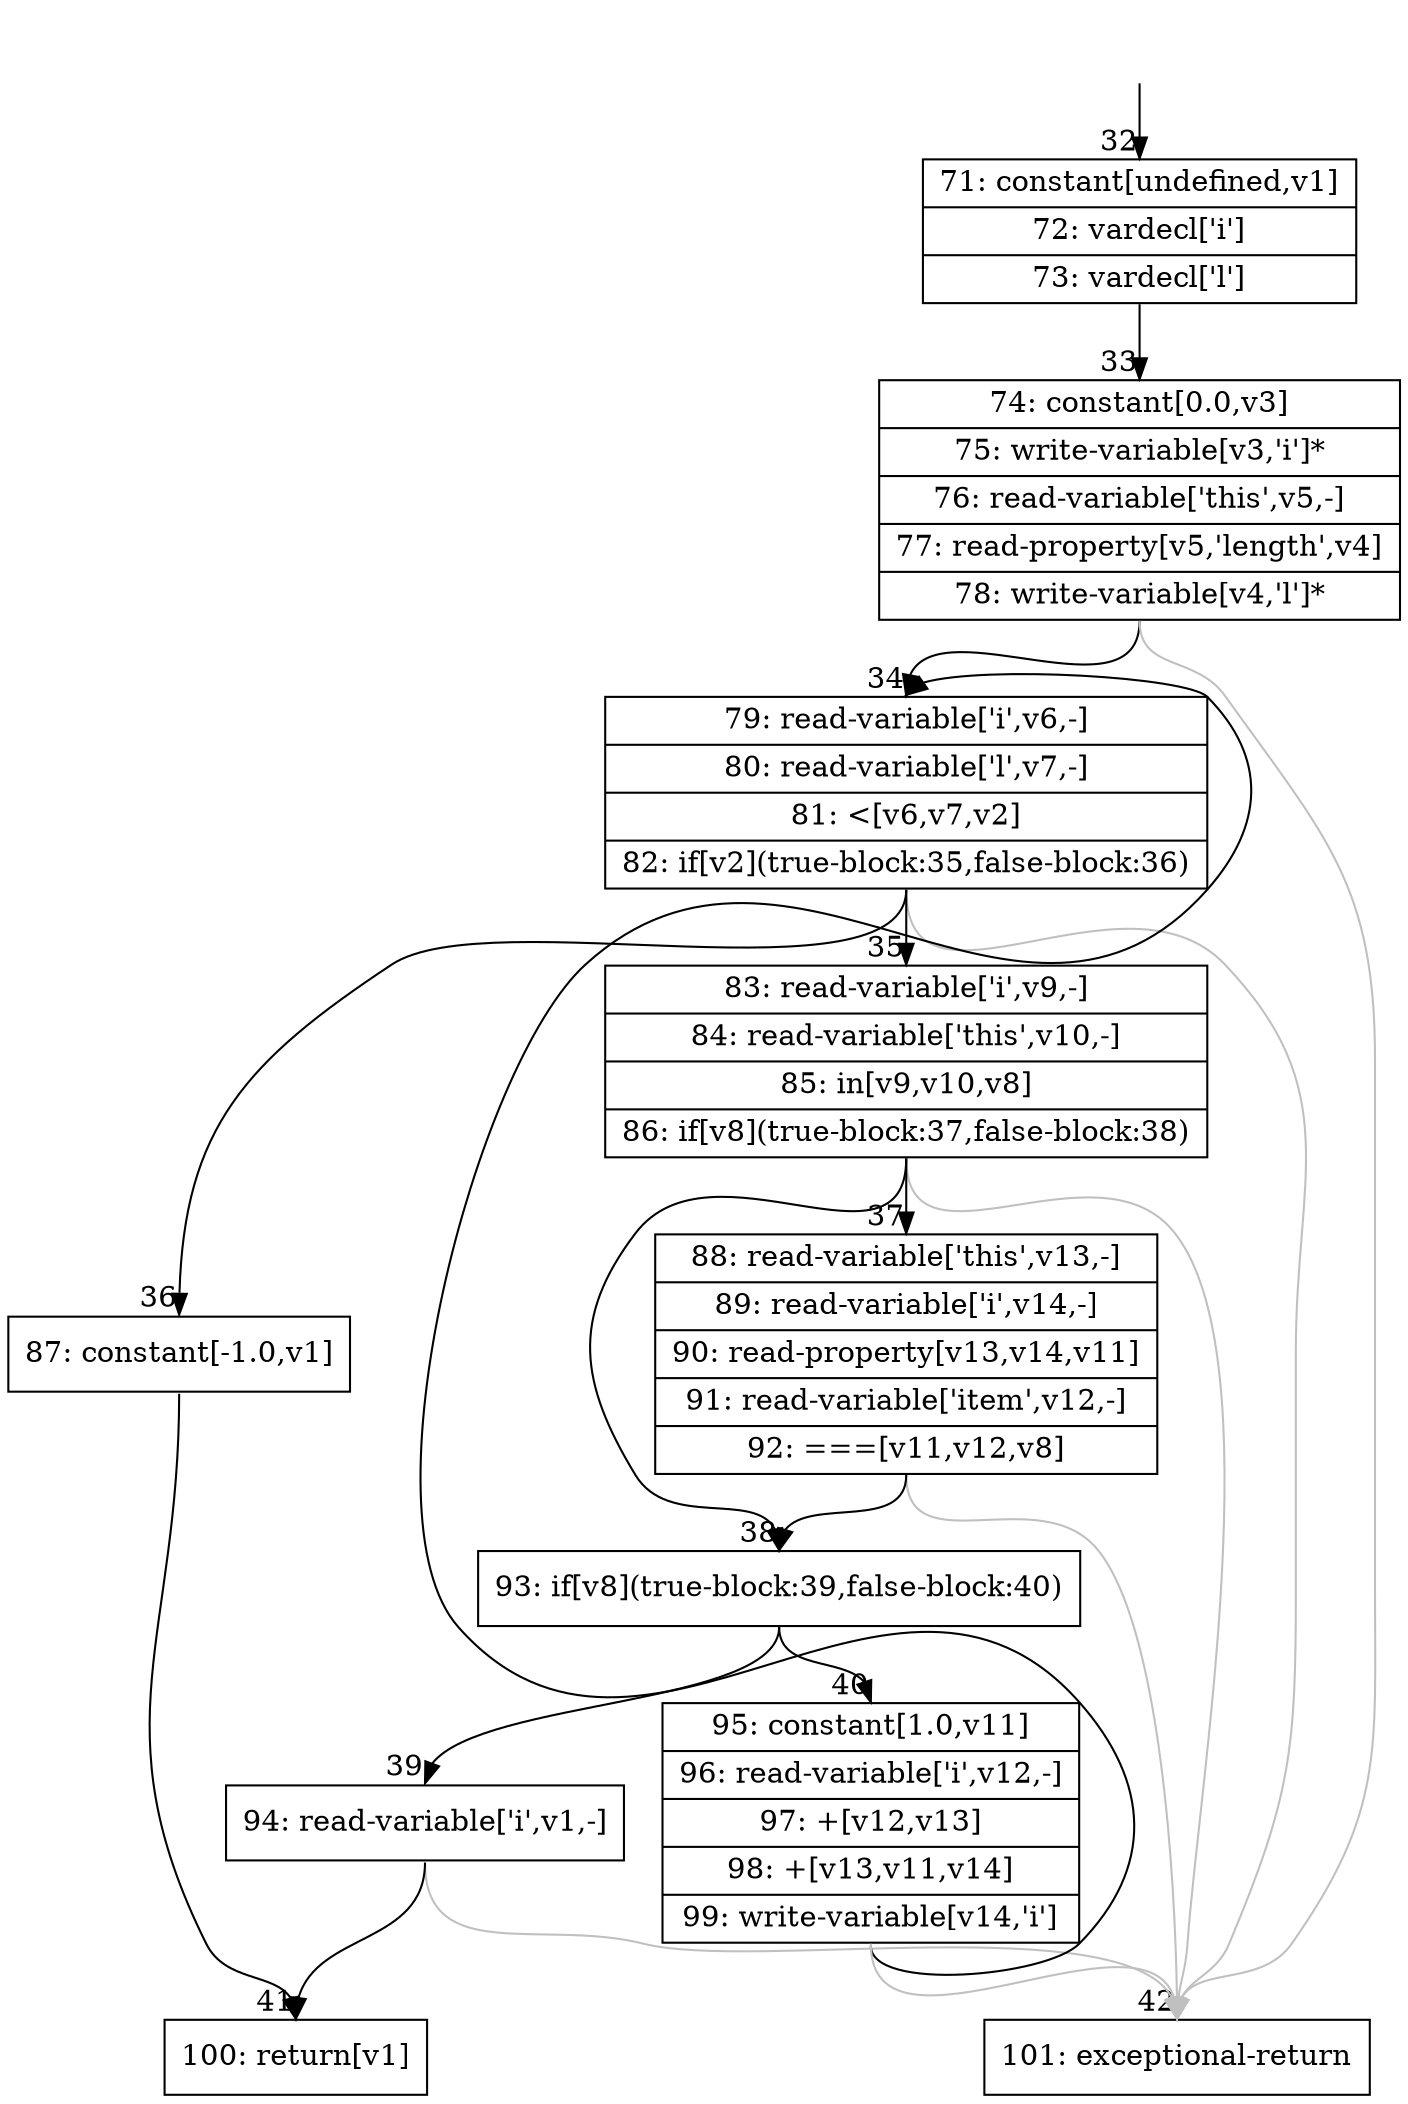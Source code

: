digraph {
rankdir="TD"
BB_entry6[shape=none,label=""];
BB_entry6 -> BB32 [tailport=s, headport=n, headlabel="    32"]
BB32 [shape=record label="{71: constant[undefined,v1]|72: vardecl['i']|73: vardecl['l']}" ] 
BB32 -> BB33 [tailport=s, headport=n, headlabel="      33"]
BB33 [shape=record label="{74: constant[0.0,v3]|75: write-variable[v3,'i']*|76: read-variable['this',v5,-]|77: read-property[v5,'length',v4]|78: write-variable[v4,'l']*}" ] 
BB33 -> BB34 [tailport=s, headport=n, headlabel="      34"]
BB33 -> BB42 [tailport=s, headport=n, color=gray, headlabel="      42"]
BB34 [shape=record label="{79: read-variable['i',v6,-]|80: read-variable['l',v7,-]|81: \<[v6,v7,v2]|82: if[v2](true-block:35,false-block:36)}" ] 
BB34 -> BB35 [tailport=s, headport=n, headlabel="      35"]
BB34 -> BB36 [tailport=s, headport=n, headlabel="      36"]
BB34 -> BB42 [tailport=s, headport=n, color=gray]
BB35 [shape=record label="{83: read-variable['i',v9,-]|84: read-variable['this',v10,-]|85: in[v9,v10,v8]|86: if[v8](true-block:37,false-block:38)}" ] 
BB35 -> BB38 [tailport=s, headport=n, headlabel="      38"]
BB35 -> BB37 [tailport=s, headport=n, headlabel="      37"]
BB35 -> BB42 [tailport=s, headport=n, color=gray]
BB36 [shape=record label="{87: constant[-1.0,v1]}" ] 
BB36 -> BB41 [tailport=s, headport=n, headlabel="      41"]
BB37 [shape=record label="{88: read-variable['this',v13,-]|89: read-variable['i',v14,-]|90: read-property[v13,v14,v11]|91: read-variable['item',v12,-]|92: ===[v11,v12,v8]}" ] 
BB37 -> BB38 [tailport=s, headport=n]
BB37 -> BB42 [tailport=s, headport=n, color=gray]
BB38 [shape=record label="{93: if[v8](true-block:39,false-block:40)}" ] 
BB38 -> BB39 [tailport=s, headport=n, headlabel="      39"]
BB38 -> BB40 [tailport=s, headport=n, headlabel="      40"]
BB39 [shape=record label="{94: read-variable['i',v1,-]}" ] 
BB39 -> BB41 [tailport=s, headport=n]
BB39 -> BB42 [tailport=s, headport=n, color=gray]
BB40 [shape=record label="{95: constant[1.0,v11]|96: read-variable['i',v12,-]|97: +[v12,v13]|98: +[v13,v11,v14]|99: write-variable[v14,'i']}" ] 
BB40 -> BB34 [tailport=s, headport=n]
BB40 -> BB42 [tailport=s, headport=n, color=gray]
BB41 [shape=record label="{100: return[v1]}" ] 
BB42 [shape=record label="{101: exceptional-return}" ] 
//#$~ 11
}
